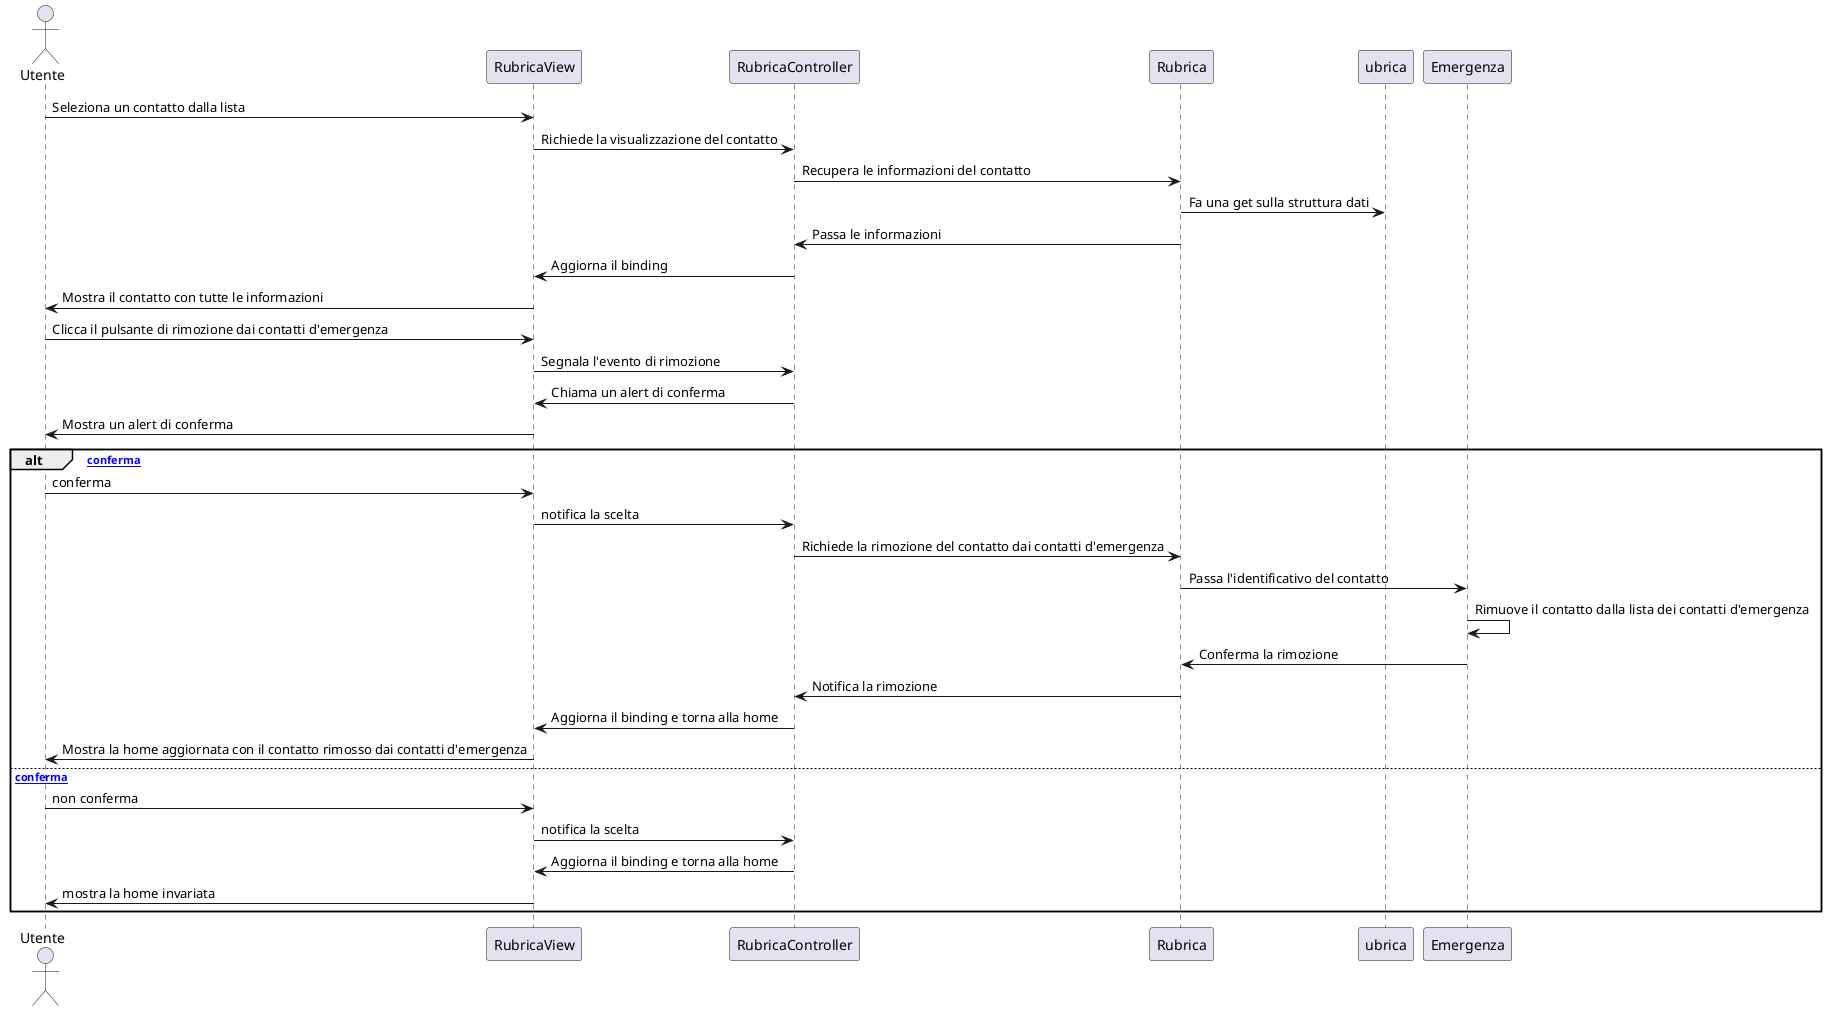 @startuml
'https://plantuml.com/sequence-diagram

actor Utente

Utente->RubricaView : Seleziona un contatto dalla lista
RubricaView->RubricaController : Richiede la visualizzazione del contatto
RubricaController ->Rubrica : Recupera le informazioni del contatto
Rubrica->ubrica : Fa una get sulla struttura dati
Rubrica->RubricaController : Passa le informazioni
RubricaController->RubricaView : Aggiorna il binding
RubricaView->Utente : Mostra il contatto con tutte le informazioni

Utente->RubricaView : Clicca il pulsante di rimozione dai contatti d'emergenza
RubricaView->RubricaController : Segnala l'evento di rimozione
RubricaController->RubricaView: Chiama un alert di conferma
RubricaView->Utente: Mostra un alert di conferma

alt [conferma]
    Utente->RubricaView:conferma
    RubricaView->RubricaController: notifica la scelta
    RubricaController->Rubrica : Richiede la rimozione del contatto dai contatti d'emergenza
    Rubrica->Emergenza : Passa l'identificativo del contatto
    Emergenza->Emergenza : Rimuove il contatto dalla lista dei contatti d'emergenza
    Emergenza->Rubrica : Conferma la rimozione
    Rubrica->RubricaController : Notifica la rimozione
    RubricaController->RubricaView : Aggiorna il binding e torna alla home
    RubricaView->Utente : Mostra la home aggiornata con il contatto rimosso dai contatti d'emergenza
else [non conferma]
    Utente->RubricaView:non conferma
    RubricaView->RubricaController: notifica la scelta
    RubricaController->RubricaView: Aggiorna il binding e torna alla home
    RubricaView->Utente: mostra la home invariata
end

@enduml